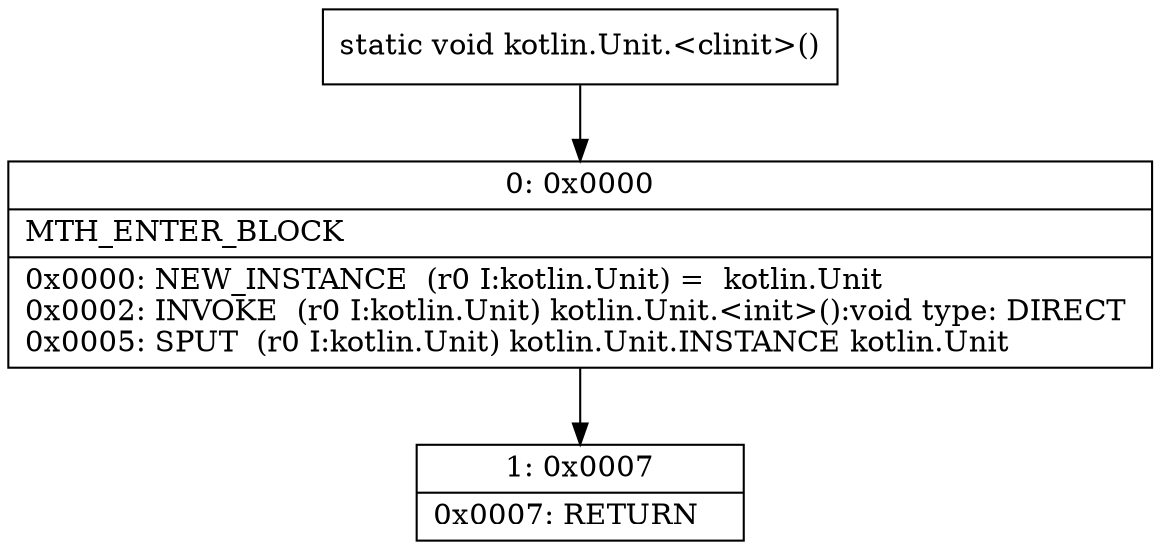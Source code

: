 digraph "CFG forkotlin.Unit.\<clinit\>()V" {
Node_0 [shape=record,label="{0\:\ 0x0000|MTH_ENTER_BLOCK\l|0x0000: NEW_INSTANCE  (r0 I:kotlin.Unit) =  kotlin.Unit \l0x0002: INVOKE  (r0 I:kotlin.Unit) kotlin.Unit.\<init\>():void type: DIRECT \l0x0005: SPUT  (r0 I:kotlin.Unit) kotlin.Unit.INSTANCE kotlin.Unit \l}"];
Node_1 [shape=record,label="{1\:\ 0x0007|0x0007: RETURN   \l}"];
MethodNode[shape=record,label="{static void kotlin.Unit.\<clinit\>() }"];
MethodNode -> Node_0;
Node_0 -> Node_1;
}

